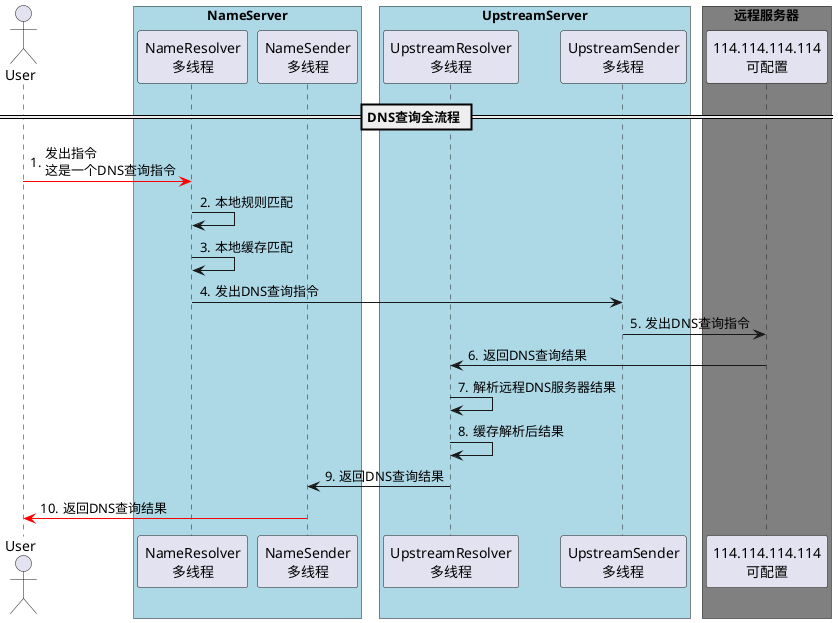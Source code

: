 @startuml
autonumber "0."


' 定义角色
actor User

box "NameServer" #LightBlue
participant "NameResolver\n多线程" as a1
participant "NameSender\n多线程" as a2
end box

box "UpstreamServer" #LightBlue
participant "UpstreamResolver\n多线程" as b1
participant "UpstreamSender\n多线程" as b2
end box

box "远程服务器" #GREY
participant "114.114.114.114\n可配置" as c
end box


' 开始流程
== DNS查询全流程 ==
User -[#red]>a1: 发出指令\n这是一个DNS查询指令
'User-[#red]>a1 ++: 发出指令\n这是一个DNS查询指令

a1->a1 : 本地规则匹配
a1->a1 : 本地缓存匹配
'a1->b ++ #CDCDCD: 通过上游DNS服务器查询
a1->b2 : 发出DNS查询指令
b2->c : 发出DNS查询指令
c->b1 : 返回DNS查询结果

b1->b1 : 解析远程DNS服务器结果
b1->b1 : 缓存解析后结果
b1->a2 : 返回DNS查询结果
a2-[#red]>User: 返回DNS查询结果


'|||
'|||
'loop 3次
'b->c --++: 第二步
'end

'c->c ++ : 第三步

'alt#Gold #yellow 如果成功，则直接返回
'c-->>a --
'else #Pink 失败
'c->c ++ : 重试一次
'c-->>a --
'end
'deactivate c
'
'a-->>User: bye

'group 随便框一下 [哈哈哈]
'User-->>]: 结束
'end
'
'note left of User #aqua
'这是一个note
'欢迎使用时序图
'end note

@enduml
